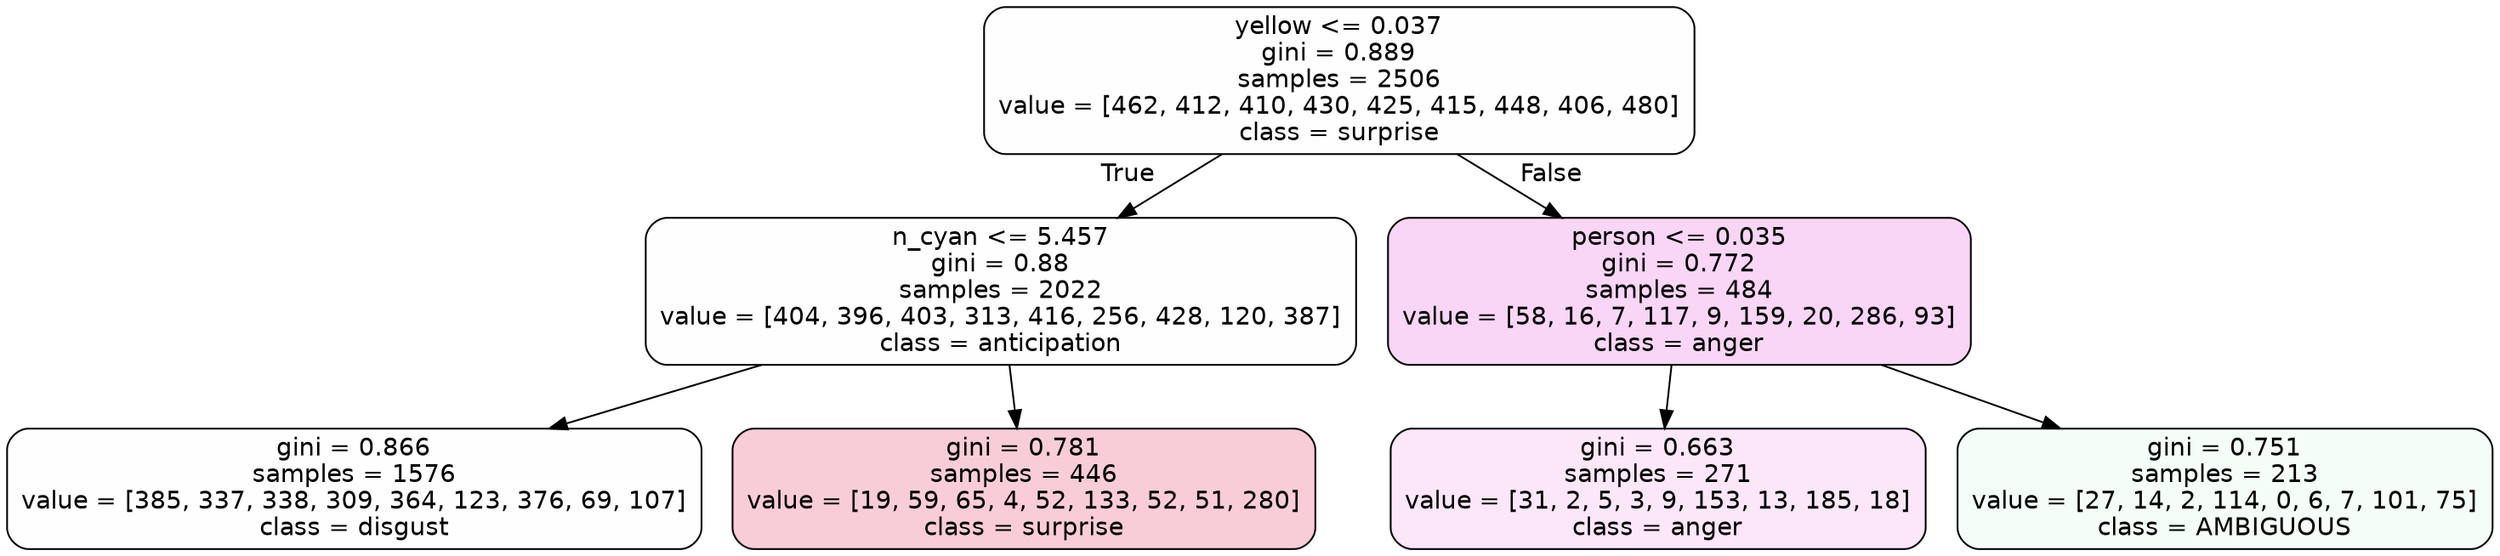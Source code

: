digraph Tree {
node [shape=box, style="filled, rounded", color="black", fontname=helvetica] ;
edge [fontname=helvetica] ;
0 [label="yellow <= 0.037\ngini = 0.889\nsamples = 2506\nvalue = [462, 412, 410, 430, 425, 415, 448, 406, 480]\nclass = surprise", fillcolor="#e5396401"] ;
1 [label="n_cyan <= 5.457\ngini = 0.88\nsamples = 2022\nvalue = [404, 396, 403, 313, 416, 256, 428, 120, 387]\nclass = anticipation", fillcolor="#8139e501"] ;
0 -> 1 [labeldistance=2.5, labelangle=45, headlabel="True"] ;
2 [label="gini = 0.866\nsamples = 1576\nvalue = [385, 337, 338, 309, 364, 123, 376, 69, 107]\nclass = disgust", fillcolor="#e5813901"] ;
1 -> 2 ;
3 [label="gini = 0.781\nsamples = 446\nvalue = [19, 59, 65, 4, 52, 133, 52, 51, 280]\nclass = surprise", fillcolor="#e5396440"] ;
1 -> 3 ;
4 [label="person <= 0.035\ngini = 0.772\nsamples = 484\nvalue = [58, 16, 7, 117, 9, 159, 20, 286, 93]\nclass = anger", fillcolor="#e539d735"] ;
0 -> 4 [labeldistance=2.5, labelangle=-45, headlabel="False"] ;
5 [label="gini = 0.663\nsamples = 271\nvalue = [31, 2, 5, 3, 9, 153, 13, 185, 18]\nclass = anger", fillcolor="#e539d71f"] ;
4 -> 5 ;
6 [label="gini = 0.751\nsamples = 213\nvalue = [27, 14, 2, 114, 0, 6, 7, 101, 75]\nclass = AMBIGUOUS", fillcolor="#39e5810e"] ;
4 -> 6 ;
}